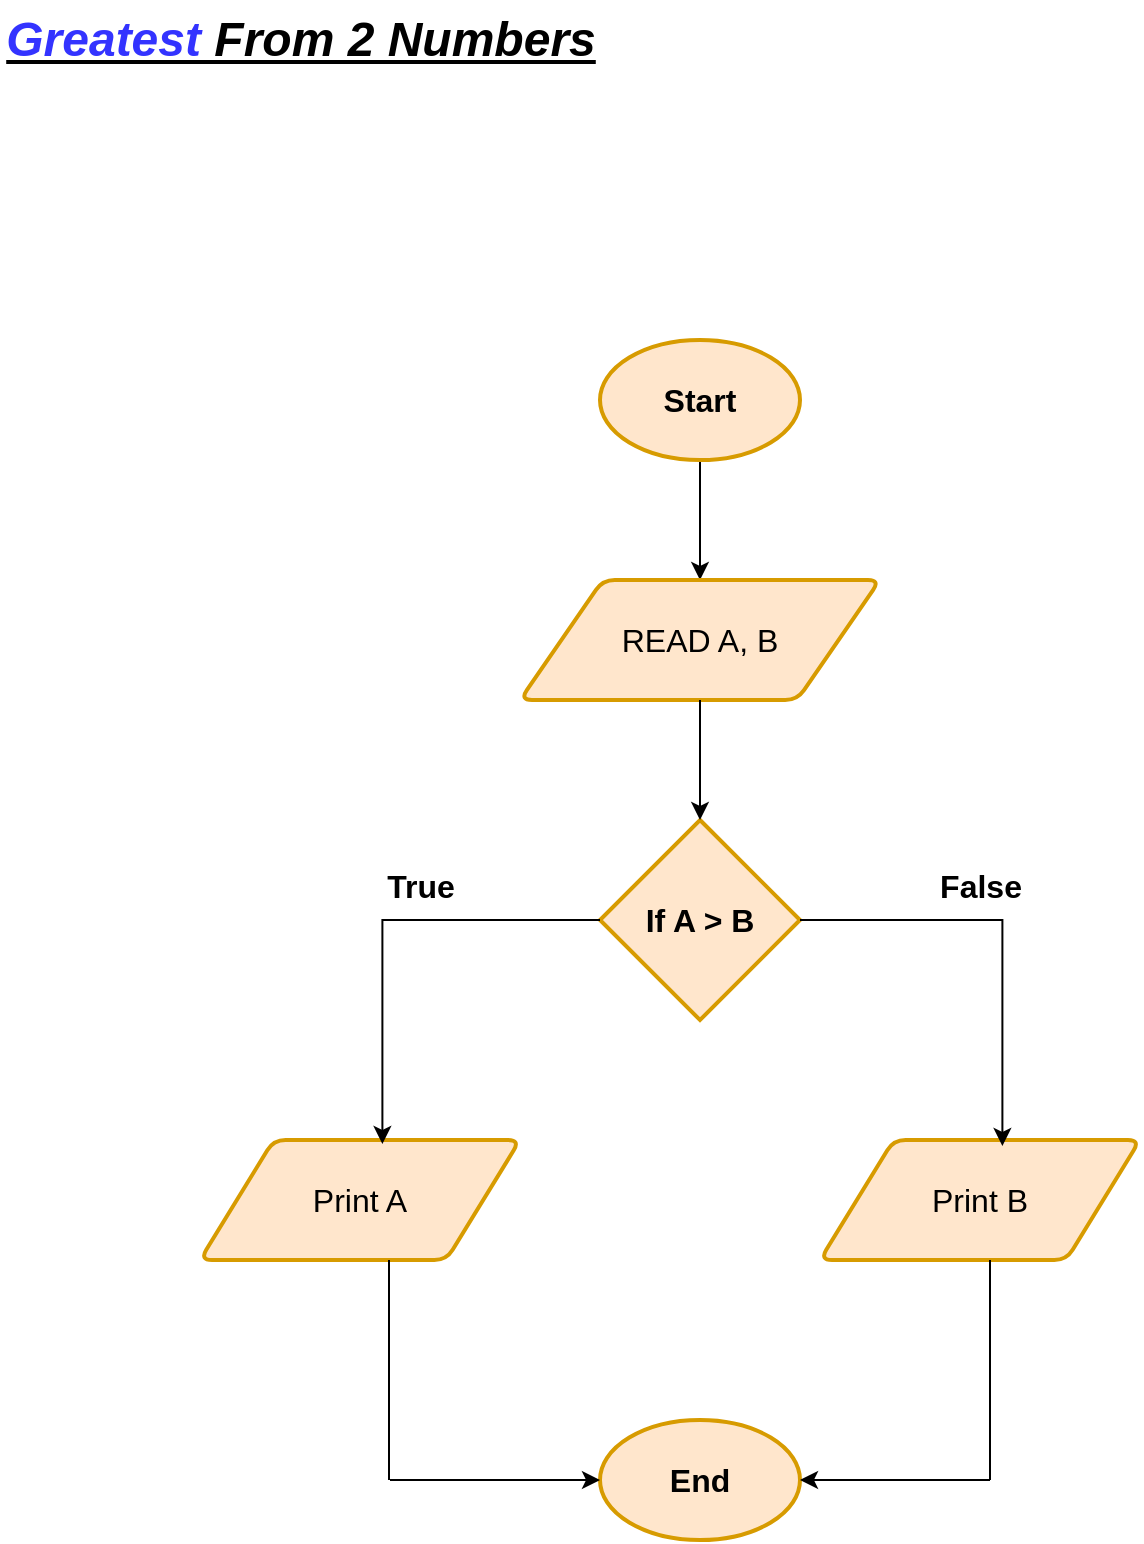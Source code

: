 <mxfile version="26.0.16">
  <diagram name="Page-1" id="qrKtyXuNb1GjSBQUhplW">
    <mxGraphModel dx="1434" dy="884" grid="1" gridSize="10" guides="1" tooltips="1" connect="1" arrows="1" fold="1" page="1" pageScale="1" pageWidth="850" pageHeight="1100" math="0" shadow="0">
      <root>
        <mxCell id="0" />
        <mxCell id="1" parent="0" />
        <mxCell id="p8AUSHmtC1lxH9XbJ8Mx-7" style="edgeStyle=orthogonalEdgeStyle;rounded=0;orthogonalLoop=1;jettySize=auto;html=1;entryX=0.5;entryY=0;entryDx=0;entryDy=0;fontSize=16;" edge="1" parent="1" source="p8AUSHmtC1lxH9XbJ8Mx-1" target="p8AUSHmtC1lxH9XbJ8Mx-2">
          <mxGeometry relative="1" as="geometry" />
        </mxCell>
        <mxCell id="p8AUSHmtC1lxH9XbJ8Mx-1" value="Start" style="strokeWidth=2;html=1;shape=mxgraph.flowchart.start_1;whiteSpace=wrap;fillColor=#ffe6cc;strokeColor=#d79b00;fontSize=16;fontStyle=1" vertex="1" parent="1">
          <mxGeometry x="380" y="250" width="100" height="60" as="geometry" />
        </mxCell>
        <mxCell id="p8AUSHmtC1lxH9XbJ8Mx-2" value="READ A, B" style="shape=parallelogram;html=1;strokeWidth=2;perimeter=parallelogramPerimeter;whiteSpace=wrap;rounded=1;arcSize=12;size=0.23;fillColor=#ffe6cc;strokeColor=#d79b00;fontSize=16;" vertex="1" parent="1">
          <mxGeometry x="340" y="370" width="180" height="60" as="geometry" />
        </mxCell>
        <mxCell id="p8AUSHmtC1lxH9XbJ8Mx-3" value="If A &amp;gt; B" style="strokeWidth=2;html=1;shape=mxgraph.flowchart.decision;whiteSpace=wrap;fillColor=#ffe6cc;strokeColor=#d79b00;fontSize=16;fontStyle=1" vertex="1" parent="1">
          <mxGeometry x="380" y="490" width="100" height="100" as="geometry" />
        </mxCell>
        <mxCell id="p8AUSHmtC1lxH9XbJ8Mx-4" value="Print A" style="shape=parallelogram;html=1;strokeWidth=2;perimeter=parallelogramPerimeter;whiteSpace=wrap;rounded=1;arcSize=12;size=0.23;fillColor=#ffe6cc;strokeColor=#d79b00;fontSize=16;" vertex="1" parent="1">
          <mxGeometry x="180" y="650" width="160" height="60" as="geometry" />
        </mxCell>
        <mxCell id="p8AUSHmtC1lxH9XbJ8Mx-5" value="Print B" style="shape=parallelogram;html=1;strokeWidth=2;perimeter=parallelogramPerimeter;whiteSpace=wrap;rounded=1;arcSize=12;size=0.23;fillColor=#ffe6cc;strokeColor=#d79b00;fontSize=16;" vertex="1" parent="1">
          <mxGeometry x="490" y="650" width="160" height="60" as="geometry" />
        </mxCell>
        <mxCell id="p8AUSHmtC1lxH9XbJ8Mx-6" value="End" style="strokeWidth=2;html=1;shape=mxgraph.flowchart.start_1;whiteSpace=wrap;fillColor=#ffe6cc;strokeColor=#d79b00;fontSize=16;fontStyle=1" vertex="1" parent="1">
          <mxGeometry x="380" y="790" width="100" height="60" as="geometry" />
        </mxCell>
        <mxCell id="p8AUSHmtC1lxH9XbJ8Mx-8" style="edgeStyle=orthogonalEdgeStyle;rounded=0;orthogonalLoop=1;jettySize=auto;html=1;entryX=0.5;entryY=0;entryDx=0;entryDy=0;entryPerimeter=0;fontSize=16;" edge="1" parent="1" source="p8AUSHmtC1lxH9XbJ8Mx-2" target="p8AUSHmtC1lxH9XbJ8Mx-3">
          <mxGeometry relative="1" as="geometry" />
        </mxCell>
        <mxCell id="p8AUSHmtC1lxH9XbJ8Mx-9" style="edgeStyle=orthogonalEdgeStyle;rounded=0;orthogonalLoop=1;jettySize=auto;html=1;entryX=0.57;entryY=0.033;entryDx=0;entryDy=0;entryPerimeter=0;fontSize=16;" edge="1" parent="1" source="p8AUSHmtC1lxH9XbJ8Mx-3" target="p8AUSHmtC1lxH9XbJ8Mx-4">
          <mxGeometry relative="1" as="geometry" />
        </mxCell>
        <mxCell id="p8AUSHmtC1lxH9XbJ8Mx-10" style="edgeStyle=orthogonalEdgeStyle;rounded=0;orthogonalLoop=1;jettySize=auto;html=1;entryX=0.57;entryY=0.05;entryDx=0;entryDy=0;entryPerimeter=0;fontSize=16;" edge="1" parent="1" source="p8AUSHmtC1lxH9XbJ8Mx-3" target="p8AUSHmtC1lxH9XbJ8Mx-5">
          <mxGeometry relative="1" as="geometry" />
        </mxCell>
        <mxCell id="p8AUSHmtC1lxH9XbJ8Mx-13" value="" style="endArrow=none;html=1;rounded=0;fontSize=16;" edge="1" parent="1">
          <mxGeometry width="50" height="50" relative="1" as="geometry">
            <mxPoint x="274.5" y="820" as="sourcePoint" />
            <mxPoint x="274.5" y="710" as="targetPoint" />
          </mxGeometry>
        </mxCell>
        <mxCell id="p8AUSHmtC1lxH9XbJ8Mx-14" value="" style="endArrow=none;html=1;rounded=0;fontSize=16;" edge="1" parent="1">
          <mxGeometry width="50" height="50" relative="1" as="geometry">
            <mxPoint x="575" y="820" as="sourcePoint" />
            <mxPoint x="575" y="710" as="targetPoint" />
          </mxGeometry>
        </mxCell>
        <mxCell id="p8AUSHmtC1lxH9XbJ8Mx-15" value="" style="endArrow=classic;html=1;rounded=0;entryX=0;entryY=0.5;entryDx=0;entryDy=0;entryPerimeter=0;fontSize=16;" edge="1" parent="1" target="p8AUSHmtC1lxH9XbJ8Mx-6">
          <mxGeometry width="50" height="50" relative="1" as="geometry">
            <mxPoint x="275" y="820" as="sourcePoint" />
            <mxPoint x="325" y="770" as="targetPoint" />
          </mxGeometry>
        </mxCell>
        <mxCell id="p8AUSHmtC1lxH9XbJ8Mx-16" value="" style="endArrow=classic;html=1;rounded=0;entryX=1;entryY=0.5;entryDx=0;entryDy=0;entryPerimeter=0;fontSize=16;" edge="1" parent="1" target="p8AUSHmtC1lxH9XbJ8Mx-6">
          <mxGeometry width="50" height="50" relative="1" as="geometry">
            <mxPoint x="575" y="820" as="sourcePoint" />
            <mxPoint x="625" y="770" as="targetPoint" />
          </mxGeometry>
        </mxCell>
        <mxCell id="p8AUSHmtC1lxH9XbJ8Mx-17" value="True" style="text;html=1;align=center;verticalAlign=middle;resizable=0;points=[];autosize=1;strokeColor=none;fillColor=none;fontSize=16;fontStyle=1" vertex="1" parent="1">
          <mxGeometry x="260" y="508" width="60" height="30" as="geometry" />
        </mxCell>
        <mxCell id="p8AUSHmtC1lxH9XbJ8Mx-18" value="False" style="text;html=1;align=center;verticalAlign=middle;resizable=0;points=[];autosize=1;strokeColor=none;fillColor=none;fontSize=16;fontStyle=1" vertex="1" parent="1">
          <mxGeometry x="540" y="508" width="60" height="30" as="geometry" />
        </mxCell>
        <mxCell id="p8AUSHmtC1lxH9XbJ8Mx-19" value="&lt;font style=&quot;color: rgb(51, 51, 255);&quot;&gt;Greatest&lt;/font&gt; From 2 Numbers" style="text;html=1;align=center;verticalAlign=middle;resizable=0;points=[];autosize=1;strokeColor=none;fillColor=none;fontSize=24;fontStyle=7" vertex="1" parent="1">
          <mxGeometry x="80" y="80" width="300" height="40" as="geometry" />
        </mxCell>
      </root>
    </mxGraphModel>
  </diagram>
</mxfile>
